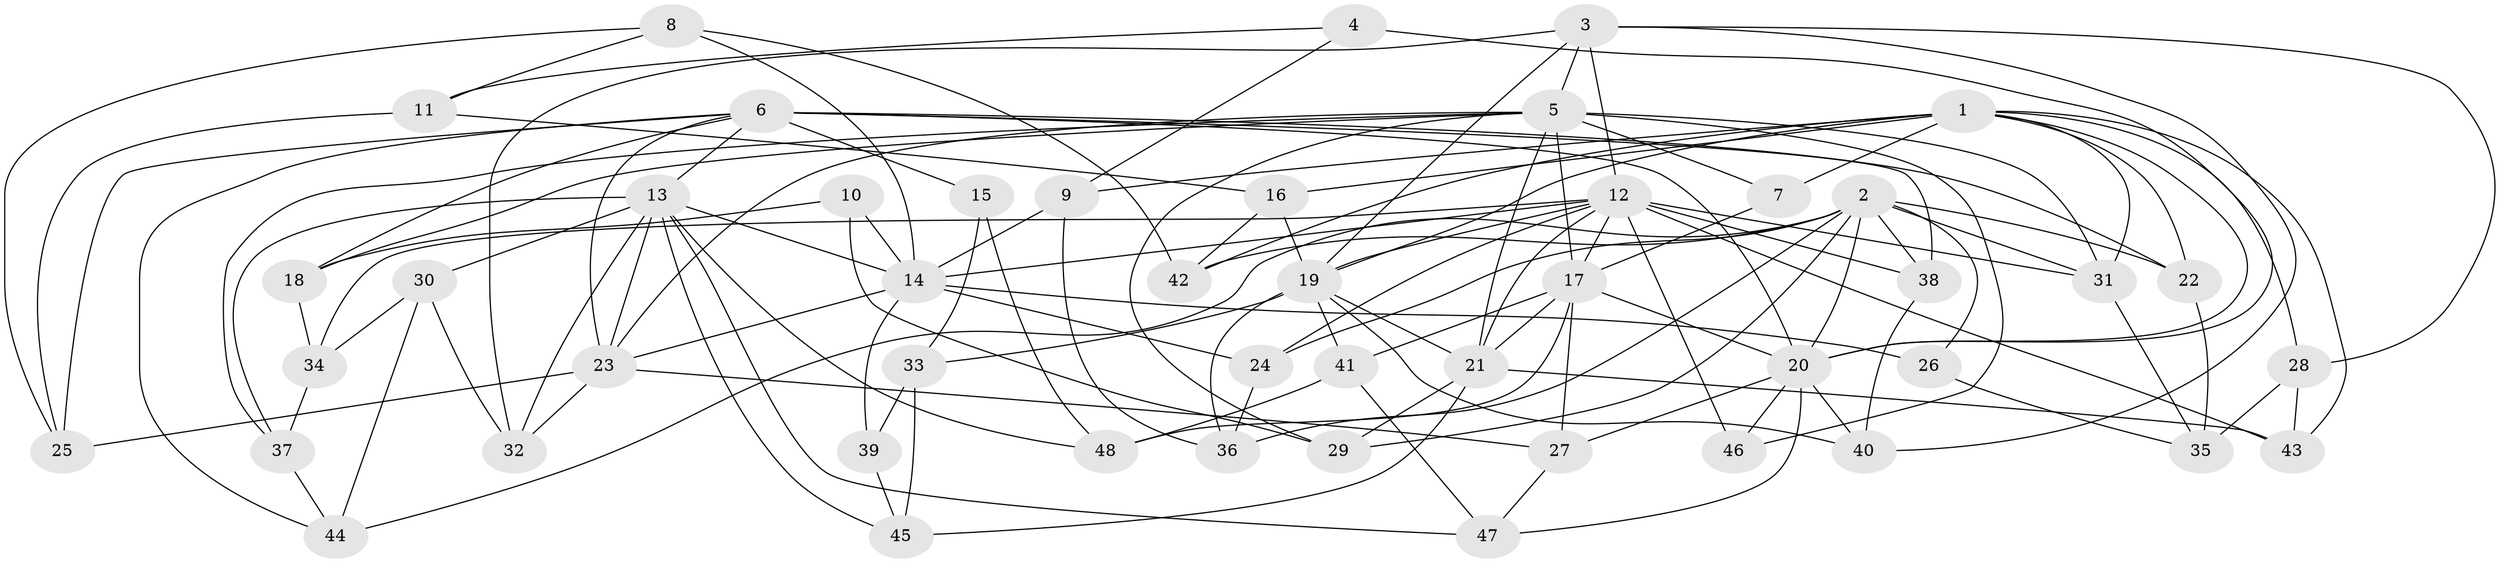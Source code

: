 // original degree distribution, {4: 1.0}
// Generated by graph-tools (version 1.1) at 2025/37/03/09/25 02:37:55]
// undirected, 48 vertices, 124 edges
graph export_dot {
graph [start="1"]
  node [color=gray90,style=filled];
  1;
  2;
  3;
  4;
  5;
  6;
  7;
  8;
  9;
  10;
  11;
  12;
  13;
  14;
  15;
  16;
  17;
  18;
  19;
  20;
  21;
  22;
  23;
  24;
  25;
  26;
  27;
  28;
  29;
  30;
  31;
  32;
  33;
  34;
  35;
  36;
  37;
  38;
  39;
  40;
  41;
  42;
  43;
  44;
  45;
  46;
  47;
  48;
  1 -- 7 [weight=1.0];
  1 -- 9 [weight=1.0];
  1 -- 16 [weight=1.0];
  1 -- 19 [weight=1.0];
  1 -- 20 [weight=1.0];
  1 -- 22 [weight=1.0];
  1 -- 28 [weight=1.0];
  1 -- 31 [weight=1.0];
  1 -- 42 [weight=1.0];
  1 -- 43 [weight=1.0];
  2 -- 20 [weight=1.0];
  2 -- 22 [weight=1.0];
  2 -- 24 [weight=1.0];
  2 -- 26 [weight=1.0];
  2 -- 29 [weight=1.0];
  2 -- 31 [weight=1.0];
  2 -- 36 [weight=1.0];
  2 -- 38 [weight=1.0];
  2 -- 42 [weight=1.0];
  2 -- 44 [weight=1.0];
  3 -- 5 [weight=1.0];
  3 -- 12 [weight=2.0];
  3 -- 19 [weight=2.0];
  3 -- 28 [weight=1.0];
  3 -- 32 [weight=1.0];
  3 -- 40 [weight=1.0];
  4 -- 9 [weight=1.0];
  4 -- 11 [weight=1.0];
  4 -- 20 [weight=2.0];
  5 -- 7 [weight=1.0];
  5 -- 17 [weight=1.0];
  5 -- 18 [weight=1.0];
  5 -- 21 [weight=1.0];
  5 -- 23 [weight=1.0];
  5 -- 29 [weight=1.0];
  5 -- 31 [weight=2.0];
  5 -- 37 [weight=1.0];
  5 -- 46 [weight=2.0];
  6 -- 13 [weight=1.0];
  6 -- 15 [weight=2.0];
  6 -- 18 [weight=1.0];
  6 -- 20 [weight=1.0];
  6 -- 22 [weight=1.0];
  6 -- 23 [weight=1.0];
  6 -- 25 [weight=1.0];
  6 -- 38 [weight=1.0];
  6 -- 44 [weight=1.0];
  7 -- 17 [weight=2.0];
  8 -- 11 [weight=1.0];
  8 -- 14 [weight=1.0];
  8 -- 25 [weight=1.0];
  8 -- 42 [weight=1.0];
  9 -- 14 [weight=1.0];
  9 -- 36 [weight=1.0];
  10 -- 14 [weight=2.0];
  10 -- 18 [weight=1.0];
  10 -- 29 [weight=1.0];
  11 -- 16 [weight=1.0];
  11 -- 25 [weight=1.0];
  12 -- 14 [weight=1.0];
  12 -- 17 [weight=1.0];
  12 -- 19 [weight=1.0];
  12 -- 21 [weight=1.0];
  12 -- 24 [weight=1.0];
  12 -- 31 [weight=1.0];
  12 -- 34 [weight=1.0];
  12 -- 38 [weight=1.0];
  12 -- 43 [weight=1.0];
  12 -- 46 [weight=1.0];
  13 -- 14 [weight=1.0];
  13 -- 23 [weight=2.0];
  13 -- 30 [weight=1.0];
  13 -- 32 [weight=1.0];
  13 -- 37 [weight=1.0];
  13 -- 45 [weight=1.0];
  13 -- 47 [weight=1.0];
  13 -- 48 [weight=1.0];
  14 -- 23 [weight=1.0];
  14 -- 24 [weight=1.0];
  14 -- 26 [weight=2.0];
  14 -- 39 [weight=2.0];
  15 -- 33 [weight=1.0];
  15 -- 48 [weight=1.0];
  16 -- 19 [weight=1.0];
  16 -- 42 [weight=1.0];
  17 -- 20 [weight=1.0];
  17 -- 21 [weight=2.0];
  17 -- 27 [weight=1.0];
  17 -- 41 [weight=1.0];
  17 -- 48 [weight=1.0];
  18 -- 34 [weight=1.0];
  19 -- 21 [weight=1.0];
  19 -- 33 [weight=1.0];
  19 -- 36 [weight=1.0];
  19 -- 40 [weight=1.0];
  19 -- 41 [weight=1.0];
  20 -- 27 [weight=1.0];
  20 -- 40 [weight=1.0];
  20 -- 46 [weight=1.0];
  20 -- 47 [weight=1.0];
  21 -- 29 [weight=1.0];
  21 -- 43 [weight=1.0];
  21 -- 45 [weight=1.0];
  22 -- 35 [weight=1.0];
  23 -- 25 [weight=1.0];
  23 -- 27 [weight=1.0];
  23 -- 32 [weight=1.0];
  24 -- 36 [weight=1.0];
  26 -- 35 [weight=1.0];
  27 -- 47 [weight=1.0];
  28 -- 35 [weight=1.0];
  28 -- 43 [weight=1.0];
  30 -- 32 [weight=1.0];
  30 -- 34 [weight=1.0];
  30 -- 44 [weight=1.0];
  31 -- 35 [weight=1.0];
  33 -- 39 [weight=1.0];
  33 -- 45 [weight=1.0];
  34 -- 37 [weight=1.0];
  37 -- 44 [weight=1.0];
  38 -- 40 [weight=1.0];
  39 -- 45 [weight=1.0];
  41 -- 47 [weight=1.0];
  41 -- 48 [weight=1.0];
}
